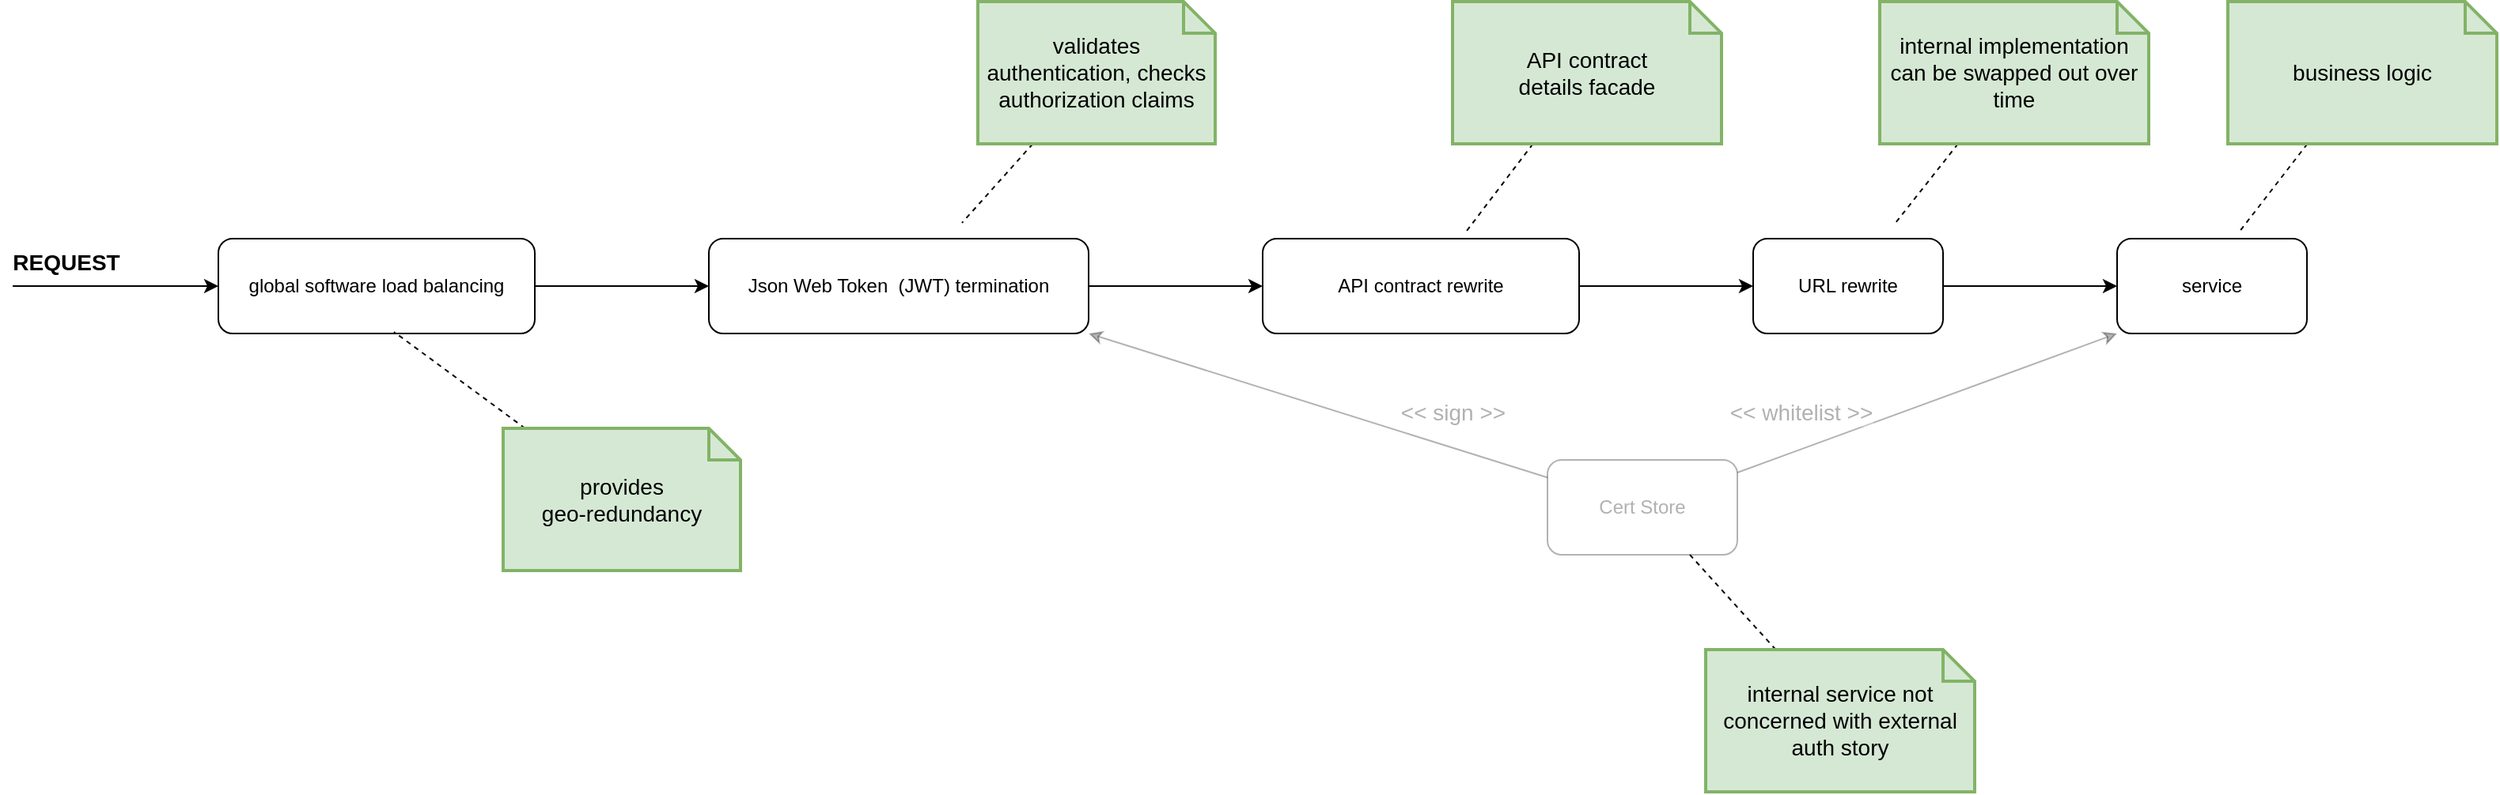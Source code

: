 <mxfile version="18.0.6" type="device"><diagram id="q08D5lR7xcgOoc0Wz-o4" name="Page-1"><mxGraphModel dx="4192" dy="1955" grid="1" gridSize="10" guides="1" tooltips="1" connect="1" arrows="1" fold="1" page="1" pageScale="1" pageWidth="850" pageHeight="1100" math="0" shadow="0"><root><mxCell id="0"/><mxCell id="1" parent="0"/><mxCell id="TqkrND-NzxV03VpMJY1h-2" style="edgeStyle=orthogonalEdgeStyle;rounded=0;orthogonalLoop=1;jettySize=auto;html=1;" parent="1" source="TqkrND-NzxV03VpMJY1h-1" edge="1"><mxGeometry relative="1" as="geometry"><mxPoint x="440" y="560" as="targetPoint"/></mxGeometry></mxCell><mxCell id="TqkrND-NzxV03VpMJY1h-1" value="global software load balancing" style="rounded=1;whiteSpace=wrap;html=1;" parent="1" vertex="1"><mxGeometry x="130" y="530" width="200" height="60" as="geometry"/></mxCell><mxCell id="TqkrND-NzxV03VpMJY1h-4" style="edgeStyle=orthogonalEdgeStyle;rounded=0;orthogonalLoop=1;jettySize=auto;html=1;" parent="1" source="TqkrND-NzxV03VpMJY1h-3" edge="1"><mxGeometry relative="1" as="geometry"><mxPoint x="790" y="560" as="targetPoint"/></mxGeometry></mxCell><mxCell id="TqkrND-NzxV03VpMJY1h-3" value="Json Web Token&amp;nbsp; (JWT) termination" style="rounded=1;whiteSpace=wrap;html=1;" parent="1" vertex="1"><mxGeometry x="440" y="530" width="240" height="60" as="geometry"/></mxCell><mxCell id="TqkrND-NzxV03VpMJY1h-6" style="edgeStyle=orthogonalEdgeStyle;rounded=0;orthogonalLoop=1;jettySize=auto;html=1;entryX=0;entryY=0.5;entryDx=0;entryDy=0;" parent="1" source="TqkrND-NzxV03VpMJY1h-5" target="TqkrND-NzxV03VpMJY1h-7" edge="1"><mxGeometry relative="1" as="geometry"><mxPoint x="1320" y="560" as="targetPoint"/></mxGeometry></mxCell><mxCell id="TqkrND-NzxV03VpMJY1h-5" value="URL rewrite" style="rounded=1;whiteSpace=wrap;html=1;" parent="1" vertex="1"><mxGeometry x="1100" y="530" width="120" height="60" as="geometry"/></mxCell><mxCell id="TqkrND-NzxV03VpMJY1h-7" value="service" style="rounded=1;whiteSpace=wrap;html=1;" parent="1" vertex="1"><mxGeometry x="1330" y="530" width="120" height="60" as="geometry"/></mxCell><mxCell id="TqkrND-NzxV03VpMJY1h-8" value="" style="endArrow=classic;html=1;rounded=0;entryX=0;entryY=0.5;entryDx=0;entryDy=0;" parent="1" target="TqkrND-NzxV03VpMJY1h-1" edge="1"><mxGeometry width="50" height="50" relative="1" as="geometry"><mxPoint y="560" as="sourcePoint"/><mxPoint x="610" y="950" as="targetPoint"/></mxGeometry></mxCell><mxCell id="TqkrND-NzxV03VpMJY1h-9" value="REQUEST" style="text;html=1;strokeColor=none;fillColor=none;align=center;verticalAlign=middle;whiteSpace=wrap;rounded=0;fontSize=14;fontStyle=1" parent="1" vertex="1"><mxGeometry x="4" y="530" width="60" height="30" as="geometry"/></mxCell><mxCell id="TqkrND-NzxV03VpMJY1h-11" style="rounded=0;orthogonalLoop=1;jettySize=auto;html=1;entryX=0.555;entryY=0.983;entryDx=0;entryDy=0;entryPerimeter=0;fontSize=14;dashed=1;endArrow=none;endFill=0;" parent="1" source="TqkrND-NzxV03VpMJY1h-10" target="TqkrND-NzxV03VpMJY1h-1" edge="1"><mxGeometry relative="1" as="geometry"/></mxCell><mxCell id="TqkrND-NzxV03VpMJY1h-10" value="provides &lt;br&gt;geo-redundancy" style="shape=note;strokeWidth=2;fontSize=14;size=20;whiteSpace=wrap;html=1;fillColor=#d5e8d4;strokeColor=#82b366;" parent="1" vertex="1"><mxGeometry x="310" y="650" width="150" height="90" as="geometry"/></mxCell><mxCell id="TqkrND-NzxV03VpMJY1h-13" style="edgeStyle=none;rounded=0;orthogonalLoop=1;jettySize=auto;html=1;dashed=1;fontSize=14;endArrow=none;endFill=0;" parent="1" source="TqkrND-NzxV03VpMJY1h-12" edge="1"><mxGeometry relative="1" as="geometry"><mxPoint x="600" y="520" as="targetPoint"/></mxGeometry></mxCell><mxCell id="TqkrND-NzxV03VpMJY1h-12" value="validates authentication, checks authorization claims" style="shape=note;strokeWidth=2;fontSize=14;size=20;whiteSpace=wrap;html=1;fillColor=#d5e8d4;strokeColor=#82b366;" parent="1" vertex="1"><mxGeometry x="610" y="380" width="150" height="90" as="geometry"/></mxCell><mxCell id="TqkrND-NzxV03VpMJY1h-15" value="&amp;lt;&amp;lt; whitelist &amp;gt;&amp;gt;" style="edgeStyle=none;rounded=0;orthogonalLoop=1;jettySize=auto;html=1;entryX=0;entryY=1;entryDx=0;entryDy=0;fontSize=14;endArrow=classic;endFill=1;opacity=30;textOpacity=30;" parent="1" source="TqkrND-NzxV03VpMJY1h-14" target="TqkrND-NzxV03VpMJY1h-7" edge="1"><mxGeometry x="-0.604" y="22" relative="1" as="geometry"><mxPoint as="offset"/></mxGeometry></mxCell><mxCell id="TqkrND-NzxV03VpMJY1h-16" value="&amp;lt;&amp;lt; sign &amp;gt;&amp;gt;" style="edgeStyle=none;rounded=0;orthogonalLoop=1;jettySize=auto;html=1;entryX=1;entryY=1;entryDx=0;entryDy=0;fontSize=14;endArrow=classic;endFill=1;opacity=30;textOpacity=30;" parent="1" source="TqkrND-NzxV03VpMJY1h-14" target="TqkrND-NzxV03VpMJY1h-3" edge="1"><mxGeometry x="-0.542" y="-21" relative="1" as="geometry"><mxPoint as="offset"/></mxGeometry></mxCell><mxCell id="TqkrND-NzxV03VpMJY1h-14" value="Cert Store" style="rounded=1;whiteSpace=wrap;html=1;opacity=30;textOpacity=30;" parent="1" vertex="1"><mxGeometry x="970" y="670" width="120" height="60" as="geometry"/></mxCell><mxCell id="TqkrND-NzxV03VpMJY1h-18" style="edgeStyle=none;rounded=0;orthogonalLoop=1;jettySize=auto;html=1;entryX=0.75;entryY=1;entryDx=0;entryDy=0;fontSize=14;endArrow=none;endFill=0;dashed=1;" parent="1" source="TqkrND-NzxV03VpMJY1h-17" target="TqkrND-NzxV03VpMJY1h-14" edge="1"><mxGeometry relative="1" as="geometry"/></mxCell><mxCell id="TqkrND-NzxV03VpMJY1h-17" value="internal service not concerned with external auth story" style="shape=note;strokeWidth=2;fontSize=14;size=20;whiteSpace=wrap;html=1;fillColor=#d5e8d4;strokeColor=#82b366;" parent="1" vertex="1"><mxGeometry x="1070" y="790" width="170" height="90" as="geometry"/></mxCell><mxCell id="TqkrND-NzxV03VpMJY1h-20" style="edgeStyle=none;rounded=0;orthogonalLoop=1;jettySize=auto;html=1;dashed=1;fontSize=14;endArrow=none;endFill=0;" parent="1" source="TqkrND-NzxV03VpMJY1h-19" edge="1"><mxGeometry relative="1" as="geometry"><mxPoint x="1190" y="520" as="targetPoint"/></mxGeometry></mxCell><mxCell id="TqkrND-NzxV03VpMJY1h-19" value="internal implementation can be swapped out over time" style="shape=note;strokeWidth=2;fontSize=14;size=20;whiteSpace=wrap;html=1;fillColor=#d5e8d4;strokeColor=#82b366;" parent="1" vertex="1"><mxGeometry x="1180" y="380" width="170" height="90" as="geometry"/></mxCell><mxCell id="TqkrND-NzxV03VpMJY1h-22" style="edgeStyle=none;rounded=0;orthogonalLoop=1;jettySize=auto;html=1;entryX=0.642;entryY=-0.067;entryDx=0;entryDy=0;entryPerimeter=0;dashed=1;fontSize=14;endArrow=none;endFill=0;" parent="1" source="TqkrND-NzxV03VpMJY1h-21" target="TqkrND-NzxV03VpMJY1h-7" edge="1"><mxGeometry relative="1" as="geometry"/></mxCell><mxCell id="TqkrND-NzxV03VpMJY1h-21" value="business logic" style="shape=note;strokeWidth=2;fontSize=14;size=20;whiteSpace=wrap;html=1;fillColor=#d5e8d4;strokeColor=#82b366;" parent="1" vertex="1"><mxGeometry x="1400" y="380" width="170" height="90" as="geometry"/></mxCell><mxCell id="TqkrND-NzxV03VpMJY1h-24" style="edgeStyle=none;rounded=0;orthogonalLoop=1;jettySize=auto;html=1;entryX=0;entryY=0.5;entryDx=0;entryDy=0;fontSize=14;endArrow=classic;endFill=1;" parent="1" source="TqkrND-NzxV03VpMJY1h-23" target="TqkrND-NzxV03VpMJY1h-5" edge="1"><mxGeometry relative="1" as="geometry"/></mxCell><mxCell id="TqkrND-NzxV03VpMJY1h-23" value="API contract rewrite" style="rounded=1;whiteSpace=wrap;html=1;" parent="1" vertex="1"><mxGeometry x="790" y="530" width="200" height="60" as="geometry"/></mxCell><mxCell id="TqkrND-NzxV03VpMJY1h-26" style="edgeStyle=none;rounded=0;orthogonalLoop=1;jettySize=auto;html=1;entryX=0.645;entryY=-0.083;entryDx=0;entryDy=0;entryPerimeter=0;fontSize=14;endArrow=none;endFill=0;dashed=1;" parent="1" source="TqkrND-NzxV03VpMJY1h-25" target="TqkrND-NzxV03VpMJY1h-23" edge="1"><mxGeometry relative="1" as="geometry"/></mxCell><mxCell id="TqkrND-NzxV03VpMJY1h-25" value="API contract &lt;br&gt;details facade" style="shape=note;strokeWidth=2;fontSize=14;size=20;whiteSpace=wrap;html=1;fillColor=#d5e8d4;strokeColor=#82b366;" parent="1" vertex="1"><mxGeometry x="910" y="380" width="170" height="90" as="geometry"/></mxCell></root></mxGraphModel></diagram></mxfile>